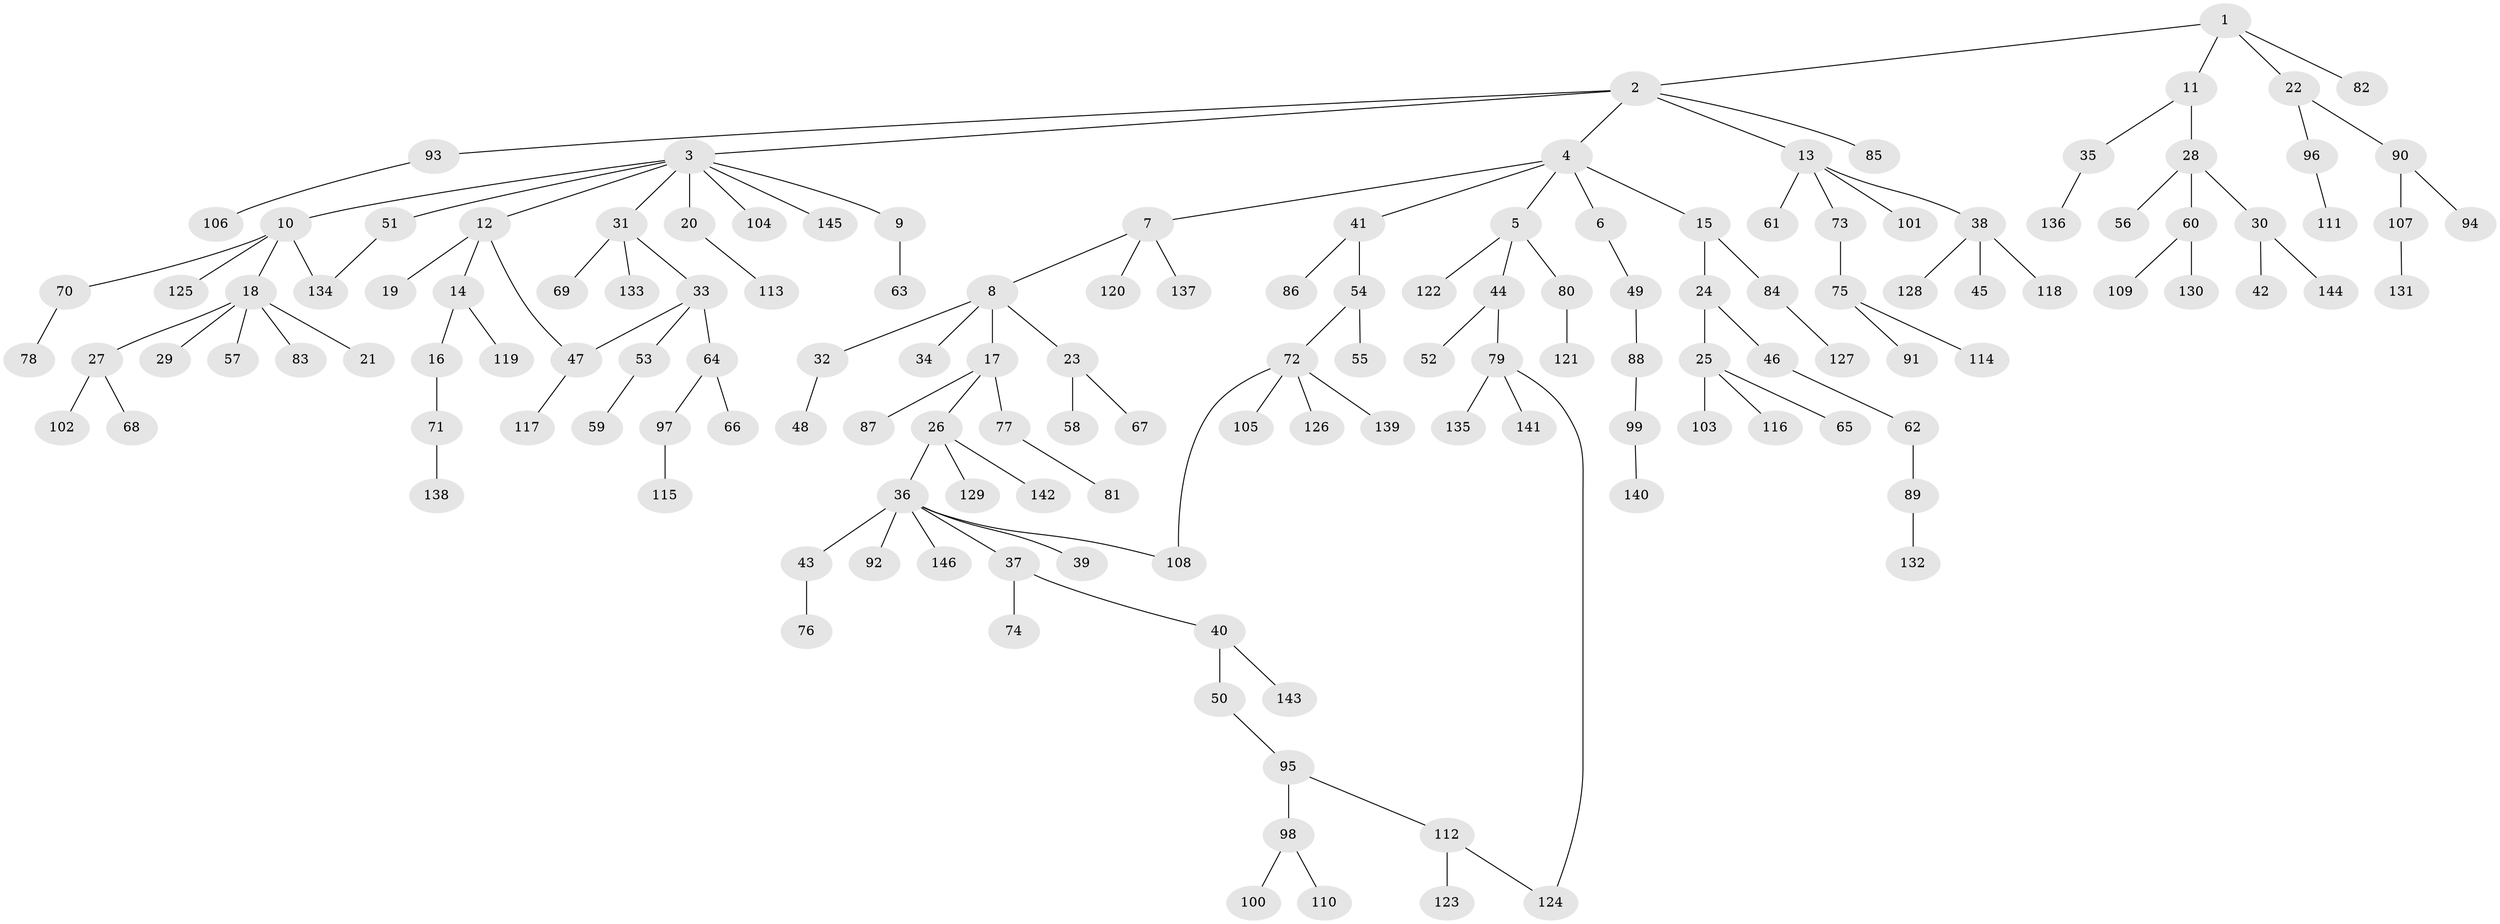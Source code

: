 // Generated by graph-tools (version 1.1) at 2025/49/03/09/25 03:49:25]
// undirected, 146 vertices, 149 edges
graph export_dot {
graph [start="1"]
  node [color=gray90,style=filled];
  1;
  2;
  3;
  4;
  5;
  6;
  7;
  8;
  9;
  10;
  11;
  12;
  13;
  14;
  15;
  16;
  17;
  18;
  19;
  20;
  21;
  22;
  23;
  24;
  25;
  26;
  27;
  28;
  29;
  30;
  31;
  32;
  33;
  34;
  35;
  36;
  37;
  38;
  39;
  40;
  41;
  42;
  43;
  44;
  45;
  46;
  47;
  48;
  49;
  50;
  51;
  52;
  53;
  54;
  55;
  56;
  57;
  58;
  59;
  60;
  61;
  62;
  63;
  64;
  65;
  66;
  67;
  68;
  69;
  70;
  71;
  72;
  73;
  74;
  75;
  76;
  77;
  78;
  79;
  80;
  81;
  82;
  83;
  84;
  85;
  86;
  87;
  88;
  89;
  90;
  91;
  92;
  93;
  94;
  95;
  96;
  97;
  98;
  99;
  100;
  101;
  102;
  103;
  104;
  105;
  106;
  107;
  108;
  109;
  110;
  111;
  112;
  113;
  114;
  115;
  116;
  117;
  118;
  119;
  120;
  121;
  122;
  123;
  124;
  125;
  126;
  127;
  128;
  129;
  130;
  131;
  132;
  133;
  134;
  135;
  136;
  137;
  138;
  139;
  140;
  141;
  142;
  143;
  144;
  145;
  146;
  1 -- 2;
  1 -- 11;
  1 -- 22;
  1 -- 82;
  2 -- 3;
  2 -- 4;
  2 -- 13;
  2 -- 85;
  2 -- 93;
  3 -- 9;
  3 -- 10;
  3 -- 12;
  3 -- 20;
  3 -- 31;
  3 -- 51;
  3 -- 104;
  3 -- 145;
  4 -- 5;
  4 -- 6;
  4 -- 7;
  4 -- 15;
  4 -- 41;
  5 -- 44;
  5 -- 80;
  5 -- 122;
  6 -- 49;
  7 -- 8;
  7 -- 120;
  7 -- 137;
  8 -- 17;
  8 -- 23;
  8 -- 32;
  8 -- 34;
  9 -- 63;
  10 -- 18;
  10 -- 70;
  10 -- 125;
  10 -- 134;
  11 -- 28;
  11 -- 35;
  12 -- 14;
  12 -- 19;
  12 -- 47;
  13 -- 38;
  13 -- 61;
  13 -- 73;
  13 -- 101;
  14 -- 16;
  14 -- 119;
  15 -- 24;
  15 -- 84;
  16 -- 71;
  17 -- 26;
  17 -- 77;
  17 -- 87;
  18 -- 21;
  18 -- 27;
  18 -- 29;
  18 -- 57;
  18 -- 83;
  20 -- 113;
  22 -- 90;
  22 -- 96;
  23 -- 58;
  23 -- 67;
  24 -- 25;
  24 -- 46;
  25 -- 65;
  25 -- 103;
  25 -- 116;
  26 -- 36;
  26 -- 129;
  26 -- 142;
  27 -- 68;
  27 -- 102;
  28 -- 30;
  28 -- 56;
  28 -- 60;
  30 -- 42;
  30 -- 144;
  31 -- 33;
  31 -- 69;
  31 -- 133;
  32 -- 48;
  33 -- 53;
  33 -- 64;
  33 -- 47;
  35 -- 136;
  36 -- 37;
  36 -- 39;
  36 -- 43;
  36 -- 92;
  36 -- 146;
  36 -- 108;
  37 -- 40;
  37 -- 74;
  38 -- 45;
  38 -- 118;
  38 -- 128;
  40 -- 50;
  40 -- 143;
  41 -- 54;
  41 -- 86;
  43 -- 76;
  44 -- 52;
  44 -- 79;
  46 -- 62;
  47 -- 117;
  49 -- 88;
  50 -- 95;
  51 -- 134;
  53 -- 59;
  54 -- 55;
  54 -- 72;
  60 -- 109;
  60 -- 130;
  62 -- 89;
  64 -- 66;
  64 -- 97;
  70 -- 78;
  71 -- 138;
  72 -- 105;
  72 -- 108;
  72 -- 126;
  72 -- 139;
  73 -- 75;
  75 -- 91;
  75 -- 114;
  77 -- 81;
  79 -- 135;
  79 -- 141;
  79 -- 124;
  80 -- 121;
  84 -- 127;
  88 -- 99;
  89 -- 132;
  90 -- 94;
  90 -- 107;
  93 -- 106;
  95 -- 98;
  95 -- 112;
  96 -- 111;
  97 -- 115;
  98 -- 100;
  98 -- 110;
  99 -- 140;
  107 -- 131;
  112 -- 123;
  112 -- 124;
}
